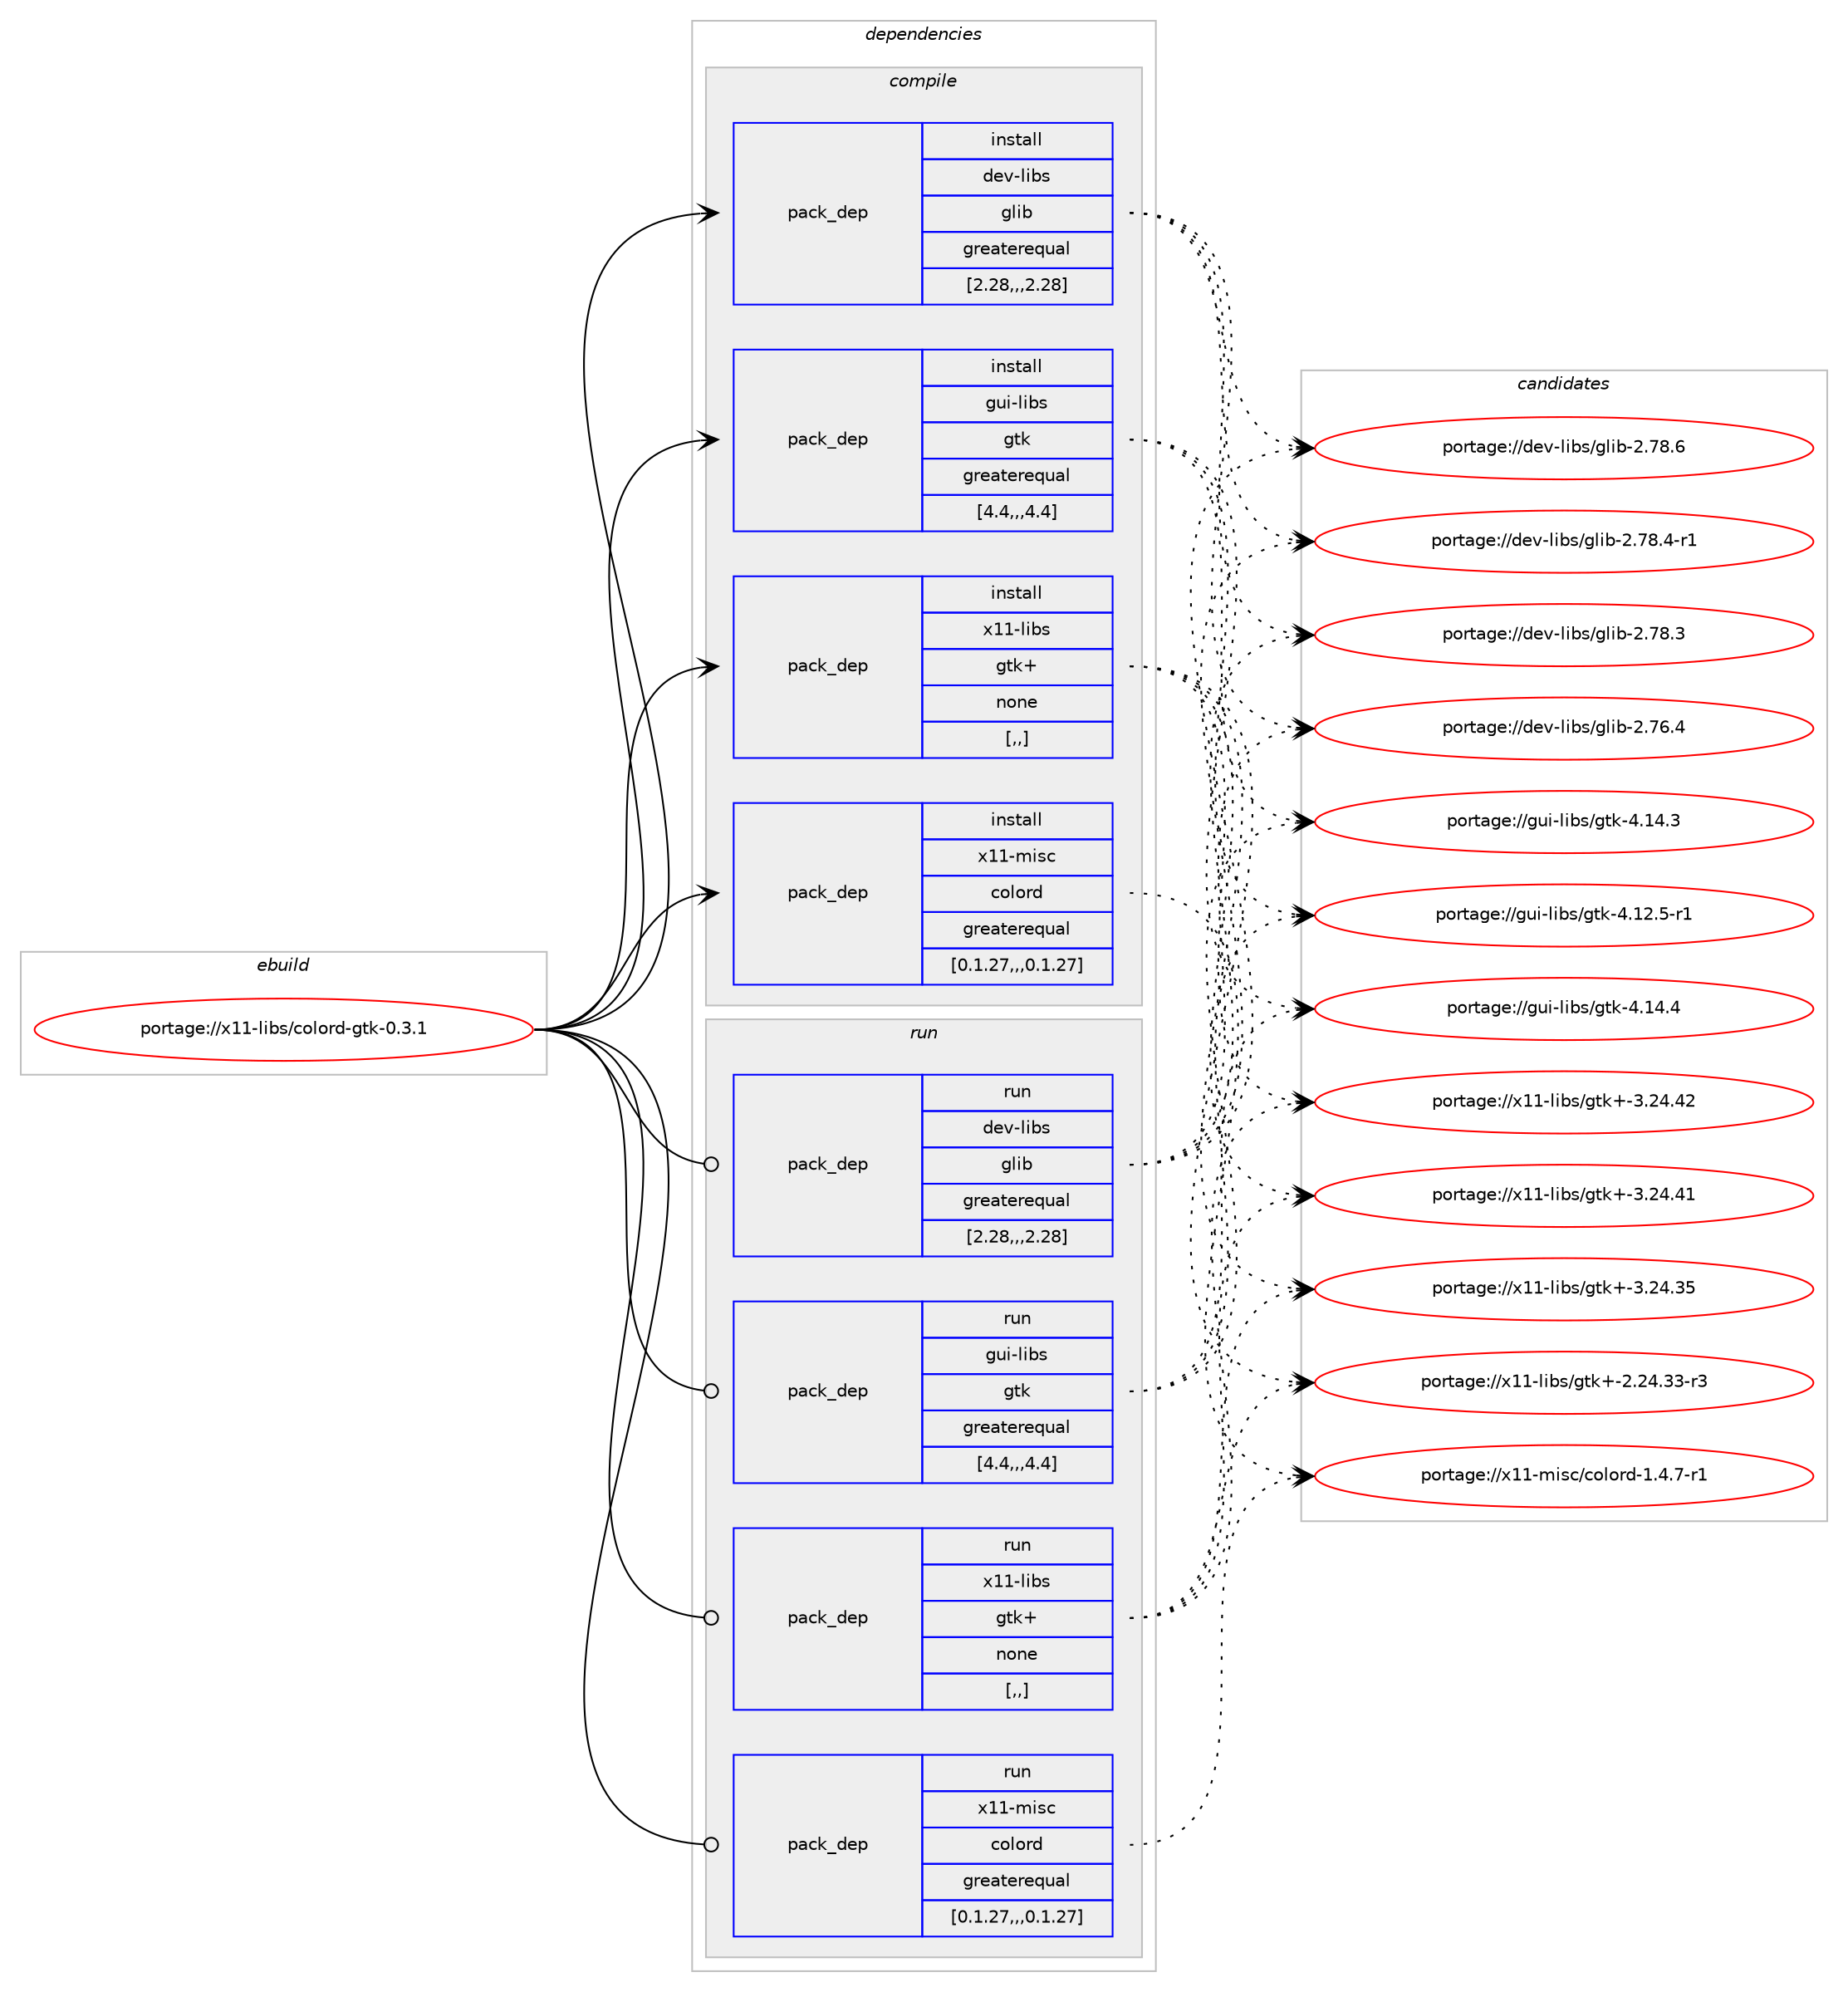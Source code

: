 digraph prolog {

# *************
# Graph options
# *************

newrank=true;
concentrate=true;
compound=true;
graph [rankdir=LR,fontname=Helvetica,fontsize=10,ranksep=1.5];#, ranksep=2.5, nodesep=0.2];
edge  [arrowhead=vee];
node  [fontname=Helvetica,fontsize=10];

# **********
# The ebuild
# **********

subgraph cluster_leftcol {
color=gray;
label=<<i>ebuild</i>>;
id [label="portage://x11-libs/colord-gtk-0.3.1", color=red, width=4, href="../x11-libs/colord-gtk-0.3.1.svg"];
}

# ****************
# The dependencies
# ****************

subgraph cluster_midcol {
color=gray;
label=<<i>dependencies</i>>;
subgraph cluster_compile {
fillcolor="#eeeeee";
style=filled;
label=<<i>compile</i>>;
subgraph pack332236 {
dependency457199 [label=<<TABLE BORDER="0" CELLBORDER="1" CELLSPACING="0" CELLPADDING="4" WIDTH="220"><TR><TD ROWSPAN="6" CELLPADDING="30">pack_dep</TD></TR><TR><TD WIDTH="110">install</TD></TR><TR><TD>dev-libs</TD></TR><TR><TD>glib</TD></TR><TR><TD>greaterequal</TD></TR><TR><TD>[2.28,,,2.28]</TD></TR></TABLE>>, shape=none, color=blue];
}
id:e -> dependency457199:w [weight=20,style="solid",arrowhead="vee"];
subgraph pack332237 {
dependency457200 [label=<<TABLE BORDER="0" CELLBORDER="1" CELLSPACING="0" CELLPADDING="4" WIDTH="220"><TR><TD ROWSPAN="6" CELLPADDING="30">pack_dep</TD></TR><TR><TD WIDTH="110">install</TD></TR><TR><TD>gui-libs</TD></TR><TR><TD>gtk</TD></TR><TR><TD>greaterequal</TD></TR><TR><TD>[4.4,,,4.4]</TD></TR></TABLE>>, shape=none, color=blue];
}
id:e -> dependency457200:w [weight=20,style="solid",arrowhead="vee"];
subgraph pack332238 {
dependency457201 [label=<<TABLE BORDER="0" CELLBORDER="1" CELLSPACING="0" CELLPADDING="4" WIDTH="220"><TR><TD ROWSPAN="6" CELLPADDING="30">pack_dep</TD></TR><TR><TD WIDTH="110">install</TD></TR><TR><TD>x11-libs</TD></TR><TR><TD>gtk+</TD></TR><TR><TD>none</TD></TR><TR><TD>[,,]</TD></TR></TABLE>>, shape=none, color=blue];
}
id:e -> dependency457201:w [weight=20,style="solid",arrowhead="vee"];
subgraph pack332239 {
dependency457202 [label=<<TABLE BORDER="0" CELLBORDER="1" CELLSPACING="0" CELLPADDING="4" WIDTH="220"><TR><TD ROWSPAN="6" CELLPADDING="30">pack_dep</TD></TR><TR><TD WIDTH="110">install</TD></TR><TR><TD>x11-misc</TD></TR><TR><TD>colord</TD></TR><TR><TD>greaterequal</TD></TR><TR><TD>[0.1.27,,,0.1.27]</TD></TR></TABLE>>, shape=none, color=blue];
}
id:e -> dependency457202:w [weight=20,style="solid",arrowhead="vee"];
}
subgraph cluster_compileandrun {
fillcolor="#eeeeee";
style=filled;
label=<<i>compile and run</i>>;
}
subgraph cluster_run {
fillcolor="#eeeeee";
style=filled;
label=<<i>run</i>>;
subgraph pack332240 {
dependency457203 [label=<<TABLE BORDER="0" CELLBORDER="1" CELLSPACING="0" CELLPADDING="4" WIDTH="220"><TR><TD ROWSPAN="6" CELLPADDING="30">pack_dep</TD></TR><TR><TD WIDTH="110">run</TD></TR><TR><TD>dev-libs</TD></TR><TR><TD>glib</TD></TR><TR><TD>greaterequal</TD></TR><TR><TD>[2.28,,,2.28]</TD></TR></TABLE>>, shape=none, color=blue];
}
id:e -> dependency457203:w [weight=20,style="solid",arrowhead="odot"];
subgraph pack332241 {
dependency457204 [label=<<TABLE BORDER="0" CELLBORDER="1" CELLSPACING="0" CELLPADDING="4" WIDTH="220"><TR><TD ROWSPAN="6" CELLPADDING="30">pack_dep</TD></TR><TR><TD WIDTH="110">run</TD></TR><TR><TD>gui-libs</TD></TR><TR><TD>gtk</TD></TR><TR><TD>greaterequal</TD></TR><TR><TD>[4.4,,,4.4]</TD></TR></TABLE>>, shape=none, color=blue];
}
id:e -> dependency457204:w [weight=20,style="solid",arrowhead="odot"];
subgraph pack332242 {
dependency457205 [label=<<TABLE BORDER="0" CELLBORDER="1" CELLSPACING="0" CELLPADDING="4" WIDTH="220"><TR><TD ROWSPAN="6" CELLPADDING="30">pack_dep</TD></TR><TR><TD WIDTH="110">run</TD></TR><TR><TD>x11-libs</TD></TR><TR><TD>gtk+</TD></TR><TR><TD>none</TD></TR><TR><TD>[,,]</TD></TR></TABLE>>, shape=none, color=blue];
}
id:e -> dependency457205:w [weight=20,style="solid",arrowhead="odot"];
subgraph pack332243 {
dependency457206 [label=<<TABLE BORDER="0" CELLBORDER="1" CELLSPACING="0" CELLPADDING="4" WIDTH="220"><TR><TD ROWSPAN="6" CELLPADDING="30">pack_dep</TD></TR><TR><TD WIDTH="110">run</TD></TR><TR><TD>x11-misc</TD></TR><TR><TD>colord</TD></TR><TR><TD>greaterequal</TD></TR><TR><TD>[0.1.27,,,0.1.27]</TD></TR></TABLE>>, shape=none, color=blue];
}
id:e -> dependency457206:w [weight=20,style="solid",arrowhead="odot"];
}
}

# **************
# The candidates
# **************

subgraph cluster_choices {
rank=same;
color=gray;
label=<<i>candidates</i>>;

subgraph choice332236 {
color=black;
nodesep=1;
choice1001011184510810598115471031081059845504655564654 [label="portage://dev-libs/glib-2.78.6", color=red, width=4,href="../dev-libs/glib-2.78.6.svg"];
choice10010111845108105981154710310810598455046555646524511449 [label="portage://dev-libs/glib-2.78.4-r1", color=red, width=4,href="../dev-libs/glib-2.78.4-r1.svg"];
choice1001011184510810598115471031081059845504655564651 [label="portage://dev-libs/glib-2.78.3", color=red, width=4,href="../dev-libs/glib-2.78.3.svg"];
choice1001011184510810598115471031081059845504655544652 [label="portage://dev-libs/glib-2.76.4", color=red, width=4,href="../dev-libs/glib-2.76.4.svg"];
dependency457199:e -> choice1001011184510810598115471031081059845504655564654:w [style=dotted,weight="100"];
dependency457199:e -> choice10010111845108105981154710310810598455046555646524511449:w [style=dotted,weight="100"];
dependency457199:e -> choice1001011184510810598115471031081059845504655564651:w [style=dotted,weight="100"];
dependency457199:e -> choice1001011184510810598115471031081059845504655544652:w [style=dotted,weight="100"];
}
subgraph choice332237 {
color=black;
nodesep=1;
choice10311710545108105981154710311610745524649524652 [label="portage://gui-libs/gtk-4.14.4", color=red, width=4,href="../gui-libs/gtk-4.14.4.svg"];
choice10311710545108105981154710311610745524649524651 [label="portage://gui-libs/gtk-4.14.3", color=red, width=4,href="../gui-libs/gtk-4.14.3.svg"];
choice103117105451081059811547103116107455246495046534511449 [label="portage://gui-libs/gtk-4.12.5-r1", color=red, width=4,href="../gui-libs/gtk-4.12.5-r1.svg"];
dependency457200:e -> choice10311710545108105981154710311610745524649524652:w [style=dotted,weight="100"];
dependency457200:e -> choice10311710545108105981154710311610745524649524651:w [style=dotted,weight="100"];
dependency457200:e -> choice103117105451081059811547103116107455246495046534511449:w [style=dotted,weight="100"];
}
subgraph choice332238 {
color=black;
nodesep=1;
choice1204949451081059811547103116107434551465052465250 [label="portage://x11-libs/gtk+-3.24.42", color=red, width=4,href="../x11-libs/gtk+-3.24.42.svg"];
choice1204949451081059811547103116107434551465052465249 [label="portage://x11-libs/gtk+-3.24.41", color=red, width=4,href="../x11-libs/gtk+-3.24.41.svg"];
choice1204949451081059811547103116107434551465052465153 [label="portage://x11-libs/gtk+-3.24.35", color=red, width=4,href="../x11-libs/gtk+-3.24.35.svg"];
choice12049494510810598115471031161074345504650524651514511451 [label="portage://x11-libs/gtk+-2.24.33-r3", color=red, width=4,href="../x11-libs/gtk+-2.24.33-r3.svg"];
dependency457201:e -> choice1204949451081059811547103116107434551465052465250:w [style=dotted,weight="100"];
dependency457201:e -> choice1204949451081059811547103116107434551465052465249:w [style=dotted,weight="100"];
dependency457201:e -> choice1204949451081059811547103116107434551465052465153:w [style=dotted,weight="100"];
dependency457201:e -> choice12049494510810598115471031161074345504650524651514511451:w [style=dotted,weight="100"];
}
subgraph choice332239 {
color=black;
nodesep=1;
choice1204949451091051159947991111081111141004549465246554511449 [label="portage://x11-misc/colord-1.4.7-r1", color=red, width=4,href="../x11-misc/colord-1.4.7-r1.svg"];
dependency457202:e -> choice1204949451091051159947991111081111141004549465246554511449:w [style=dotted,weight="100"];
}
subgraph choice332240 {
color=black;
nodesep=1;
choice1001011184510810598115471031081059845504655564654 [label="portage://dev-libs/glib-2.78.6", color=red, width=4,href="../dev-libs/glib-2.78.6.svg"];
choice10010111845108105981154710310810598455046555646524511449 [label="portage://dev-libs/glib-2.78.4-r1", color=red, width=4,href="../dev-libs/glib-2.78.4-r1.svg"];
choice1001011184510810598115471031081059845504655564651 [label="portage://dev-libs/glib-2.78.3", color=red, width=4,href="../dev-libs/glib-2.78.3.svg"];
choice1001011184510810598115471031081059845504655544652 [label="portage://dev-libs/glib-2.76.4", color=red, width=4,href="../dev-libs/glib-2.76.4.svg"];
dependency457203:e -> choice1001011184510810598115471031081059845504655564654:w [style=dotted,weight="100"];
dependency457203:e -> choice10010111845108105981154710310810598455046555646524511449:w [style=dotted,weight="100"];
dependency457203:e -> choice1001011184510810598115471031081059845504655564651:w [style=dotted,weight="100"];
dependency457203:e -> choice1001011184510810598115471031081059845504655544652:w [style=dotted,weight="100"];
}
subgraph choice332241 {
color=black;
nodesep=1;
choice10311710545108105981154710311610745524649524652 [label="portage://gui-libs/gtk-4.14.4", color=red, width=4,href="../gui-libs/gtk-4.14.4.svg"];
choice10311710545108105981154710311610745524649524651 [label="portage://gui-libs/gtk-4.14.3", color=red, width=4,href="../gui-libs/gtk-4.14.3.svg"];
choice103117105451081059811547103116107455246495046534511449 [label="portage://gui-libs/gtk-4.12.5-r1", color=red, width=4,href="../gui-libs/gtk-4.12.5-r1.svg"];
dependency457204:e -> choice10311710545108105981154710311610745524649524652:w [style=dotted,weight="100"];
dependency457204:e -> choice10311710545108105981154710311610745524649524651:w [style=dotted,weight="100"];
dependency457204:e -> choice103117105451081059811547103116107455246495046534511449:w [style=dotted,weight="100"];
}
subgraph choice332242 {
color=black;
nodesep=1;
choice1204949451081059811547103116107434551465052465250 [label="portage://x11-libs/gtk+-3.24.42", color=red, width=4,href="../x11-libs/gtk+-3.24.42.svg"];
choice1204949451081059811547103116107434551465052465249 [label="portage://x11-libs/gtk+-3.24.41", color=red, width=4,href="../x11-libs/gtk+-3.24.41.svg"];
choice1204949451081059811547103116107434551465052465153 [label="portage://x11-libs/gtk+-3.24.35", color=red, width=4,href="../x11-libs/gtk+-3.24.35.svg"];
choice12049494510810598115471031161074345504650524651514511451 [label="portage://x11-libs/gtk+-2.24.33-r3", color=red, width=4,href="../x11-libs/gtk+-2.24.33-r3.svg"];
dependency457205:e -> choice1204949451081059811547103116107434551465052465250:w [style=dotted,weight="100"];
dependency457205:e -> choice1204949451081059811547103116107434551465052465249:w [style=dotted,weight="100"];
dependency457205:e -> choice1204949451081059811547103116107434551465052465153:w [style=dotted,weight="100"];
dependency457205:e -> choice12049494510810598115471031161074345504650524651514511451:w [style=dotted,weight="100"];
}
subgraph choice332243 {
color=black;
nodesep=1;
choice1204949451091051159947991111081111141004549465246554511449 [label="portage://x11-misc/colord-1.4.7-r1", color=red, width=4,href="../x11-misc/colord-1.4.7-r1.svg"];
dependency457206:e -> choice1204949451091051159947991111081111141004549465246554511449:w [style=dotted,weight="100"];
}
}

}
